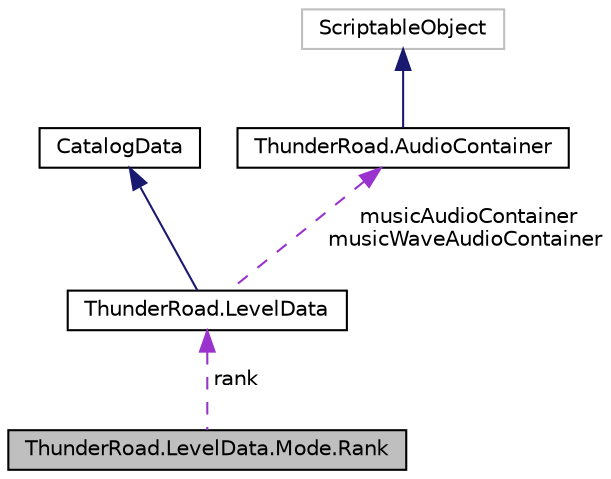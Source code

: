 digraph "ThunderRoad.LevelData.Mode.Rank"
{
 // LATEX_PDF_SIZE
  edge [fontname="Helvetica",fontsize="10",labelfontname="Helvetica",labelfontsize="10"];
  node [fontname="Helvetica",fontsize="10",shape=record];
  Node1 [label="ThunderRoad.LevelData.Mode.Rank",height=0.2,width=0.4,color="black", fillcolor="grey75", style="filled", fontcolor="black",tooltip="Class Rank."];
  Node2 -> Node1 [dir="back",color="darkorchid3",fontsize="10",style="dashed",label=" rank" ,fontname="Helvetica"];
  Node2 [label="ThunderRoad.LevelData",height=0.2,width=0.4,color="black", fillcolor="white", style="filled",URL="$class_thunder_road_1_1_level_data.html",tooltip="Class LevelData. Implements the ThunderRoad.CatalogData"];
  Node3 -> Node2 [dir="back",color="midnightblue",fontsize="10",style="solid",fontname="Helvetica"];
  Node3 [label="CatalogData",height=0.2,width=0.4,color="black", fillcolor="white", style="filled",URL="$class_thunder_road_1_1_catalog_data.html",tooltip="Class CatalogData."];
  Node4 -> Node2 [dir="back",color="darkorchid3",fontsize="10",style="dashed",label=" musicAudioContainer\nmusicWaveAudioContainer" ,fontname="Helvetica"];
  Node4 [label="ThunderRoad.AudioContainer",height=0.2,width=0.4,color="black", fillcolor="white", style="filled",URL="$class_thunder_road_1_1_audio_container.html",tooltip="Class AudioContainer. Implements the UnityEngine.ScriptableObject"];
  Node5 -> Node4 [dir="back",color="midnightblue",fontsize="10",style="solid",fontname="Helvetica"];
  Node5 [label="ScriptableObject",height=0.2,width=0.4,color="grey75", fillcolor="white", style="filled",tooltip=" "];
}

